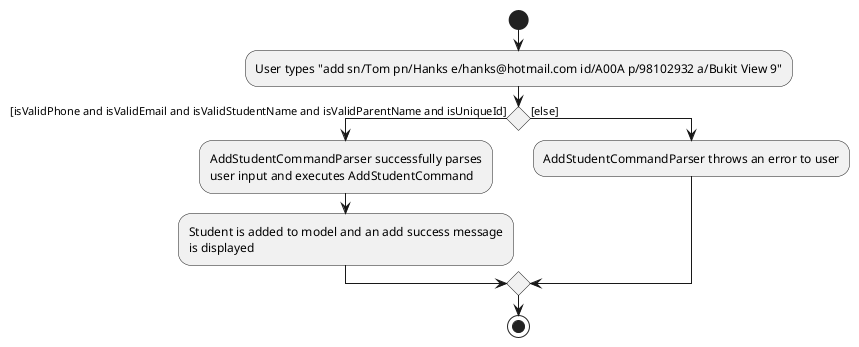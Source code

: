 @startuml
start
:User types "add sn/Tom pn/Hanks e/hanks@hotmail.com id/A00A p/98102932 a/Bukit View 9";
if () then ([isValidPhone and isValidEmail and isValidStudentName and isValidParentName and isUniqueId])
    :AddStudentCommandParser successfully parses
    user input and executes AddStudentCommand;
    :Student is added to model and an add success message
    is displayed;
else ([else])
:AddStudentCommandParser throws an error to user;
endif
stop
@enduml
